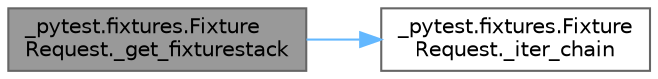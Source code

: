 digraph "_pytest.fixtures.FixtureRequest._get_fixturestack"
{
 // LATEX_PDF_SIZE
  bgcolor="transparent";
  edge [fontname=Helvetica,fontsize=10,labelfontname=Helvetica,labelfontsize=10];
  node [fontname=Helvetica,fontsize=10,shape=box,height=0.2,width=0.4];
  rankdir="LR";
  Node1 [id="Node000001",label="_pytest.fixtures.Fixture\lRequest._get_fixturestack",height=0.2,width=0.4,color="gray40", fillcolor="grey60", style="filled", fontcolor="black",tooltip=" "];
  Node1 -> Node2 [id="edge1_Node000001_Node000002",color="steelblue1",style="solid",tooltip=" "];
  Node2 [id="Node000002",label="_pytest.fixtures.Fixture\lRequest._iter_chain",height=0.2,width=0.4,color="grey40", fillcolor="white", style="filled",URL="$class__pytest_1_1fixtures_1_1_fixture_request.html#aa6b171f57348a42f493147a5440c2d37",tooltip=" "];
}
